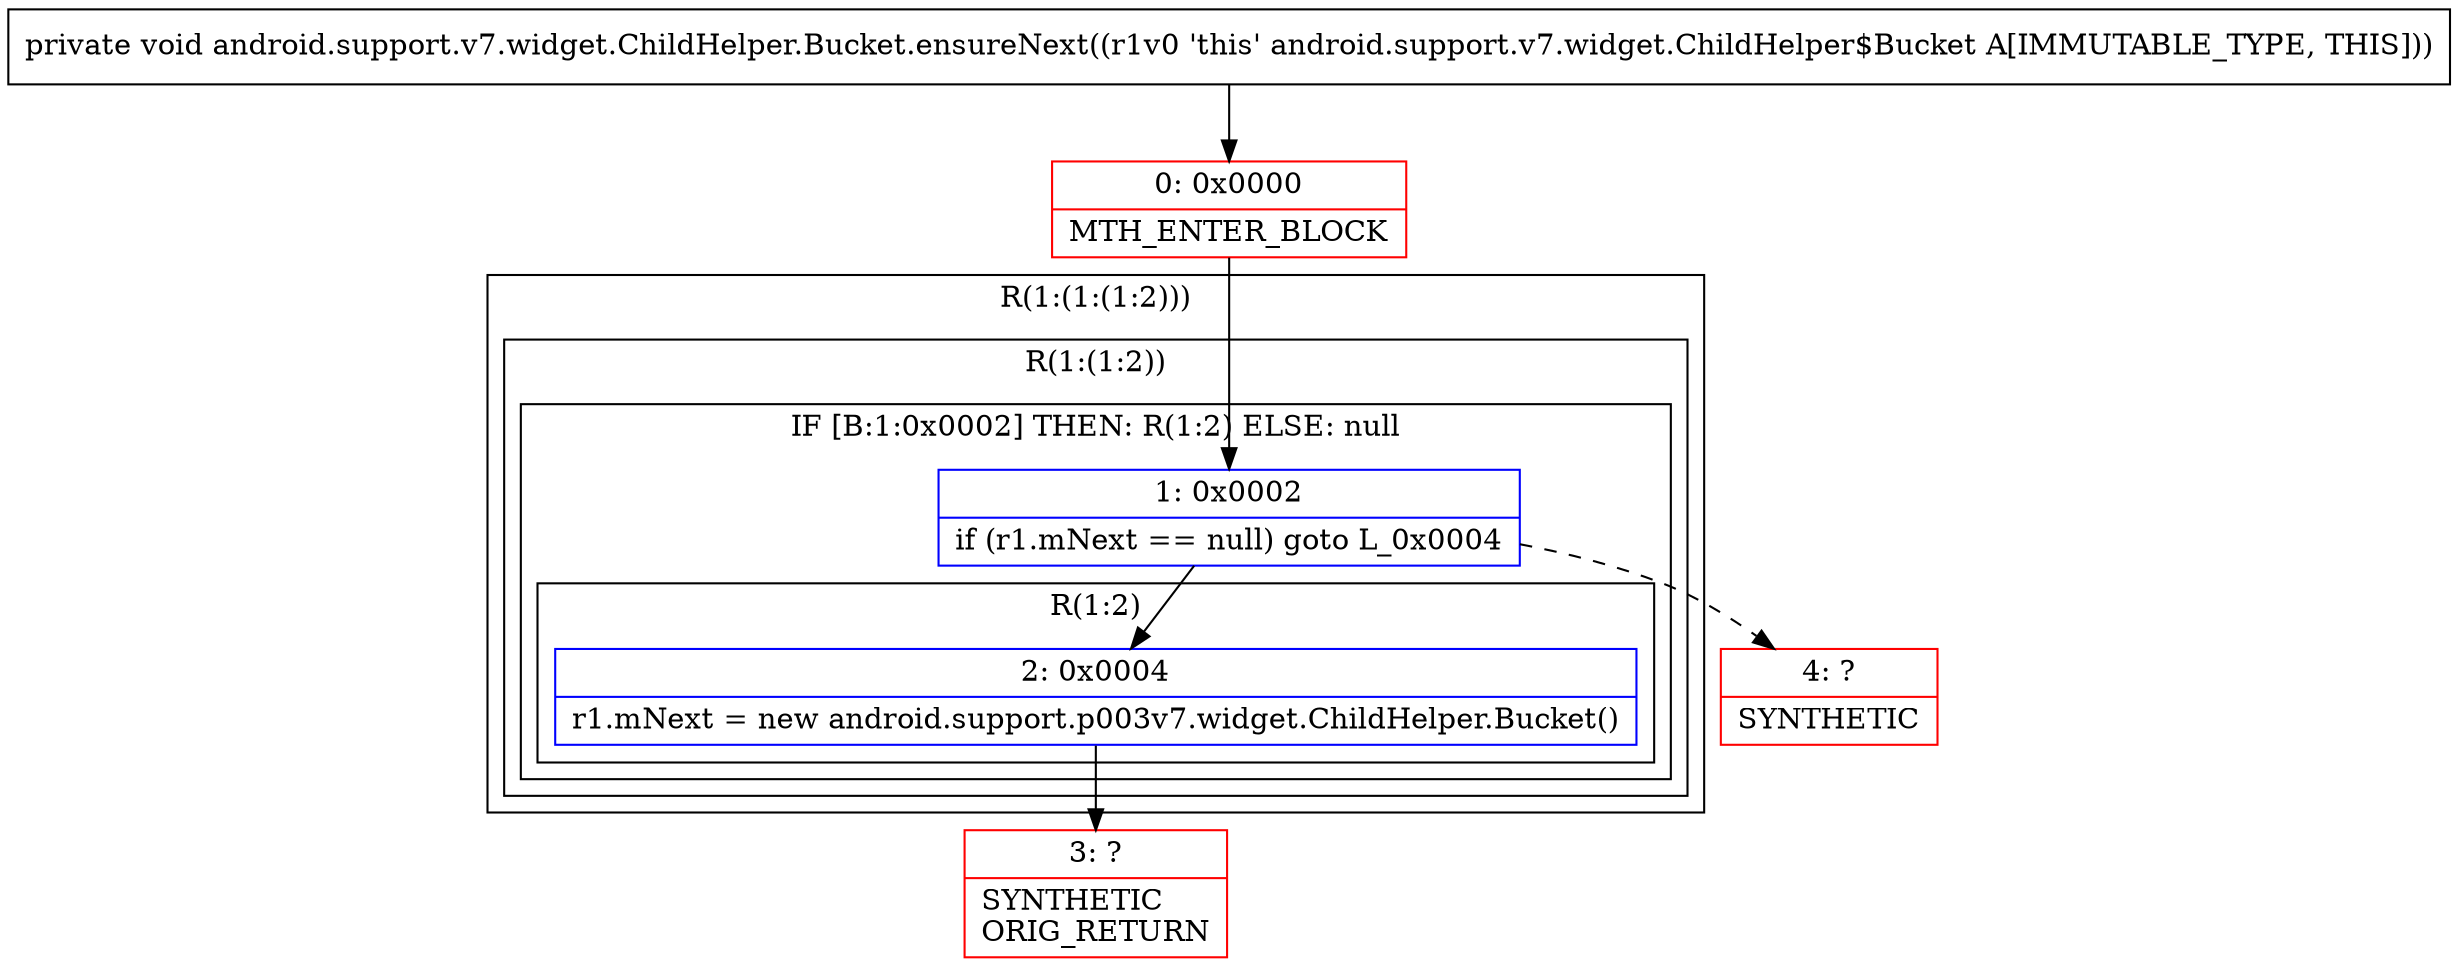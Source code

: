 digraph "CFG forandroid.support.v7.widget.ChildHelper.Bucket.ensureNext()V" {
subgraph cluster_Region_1968553700 {
label = "R(1:(1:(1:2)))";
node [shape=record,color=blue];
subgraph cluster_Region_1416676239 {
label = "R(1:(1:2))";
node [shape=record,color=blue];
subgraph cluster_IfRegion_2054006534 {
label = "IF [B:1:0x0002] THEN: R(1:2) ELSE: null";
node [shape=record,color=blue];
Node_1 [shape=record,label="{1\:\ 0x0002|if (r1.mNext == null) goto L_0x0004\l}"];
subgraph cluster_Region_2020683653 {
label = "R(1:2)";
node [shape=record,color=blue];
Node_2 [shape=record,label="{2\:\ 0x0004|r1.mNext = new android.support.p003v7.widget.ChildHelper.Bucket()\l}"];
}
}
}
}
Node_0 [shape=record,color=red,label="{0\:\ 0x0000|MTH_ENTER_BLOCK\l}"];
Node_3 [shape=record,color=red,label="{3\:\ ?|SYNTHETIC\lORIG_RETURN\l}"];
Node_4 [shape=record,color=red,label="{4\:\ ?|SYNTHETIC\l}"];
MethodNode[shape=record,label="{private void android.support.v7.widget.ChildHelper.Bucket.ensureNext((r1v0 'this' android.support.v7.widget.ChildHelper$Bucket A[IMMUTABLE_TYPE, THIS])) }"];
MethodNode -> Node_0;
Node_1 -> Node_2;
Node_1 -> Node_4[style=dashed];
Node_2 -> Node_3;
Node_0 -> Node_1;
}

